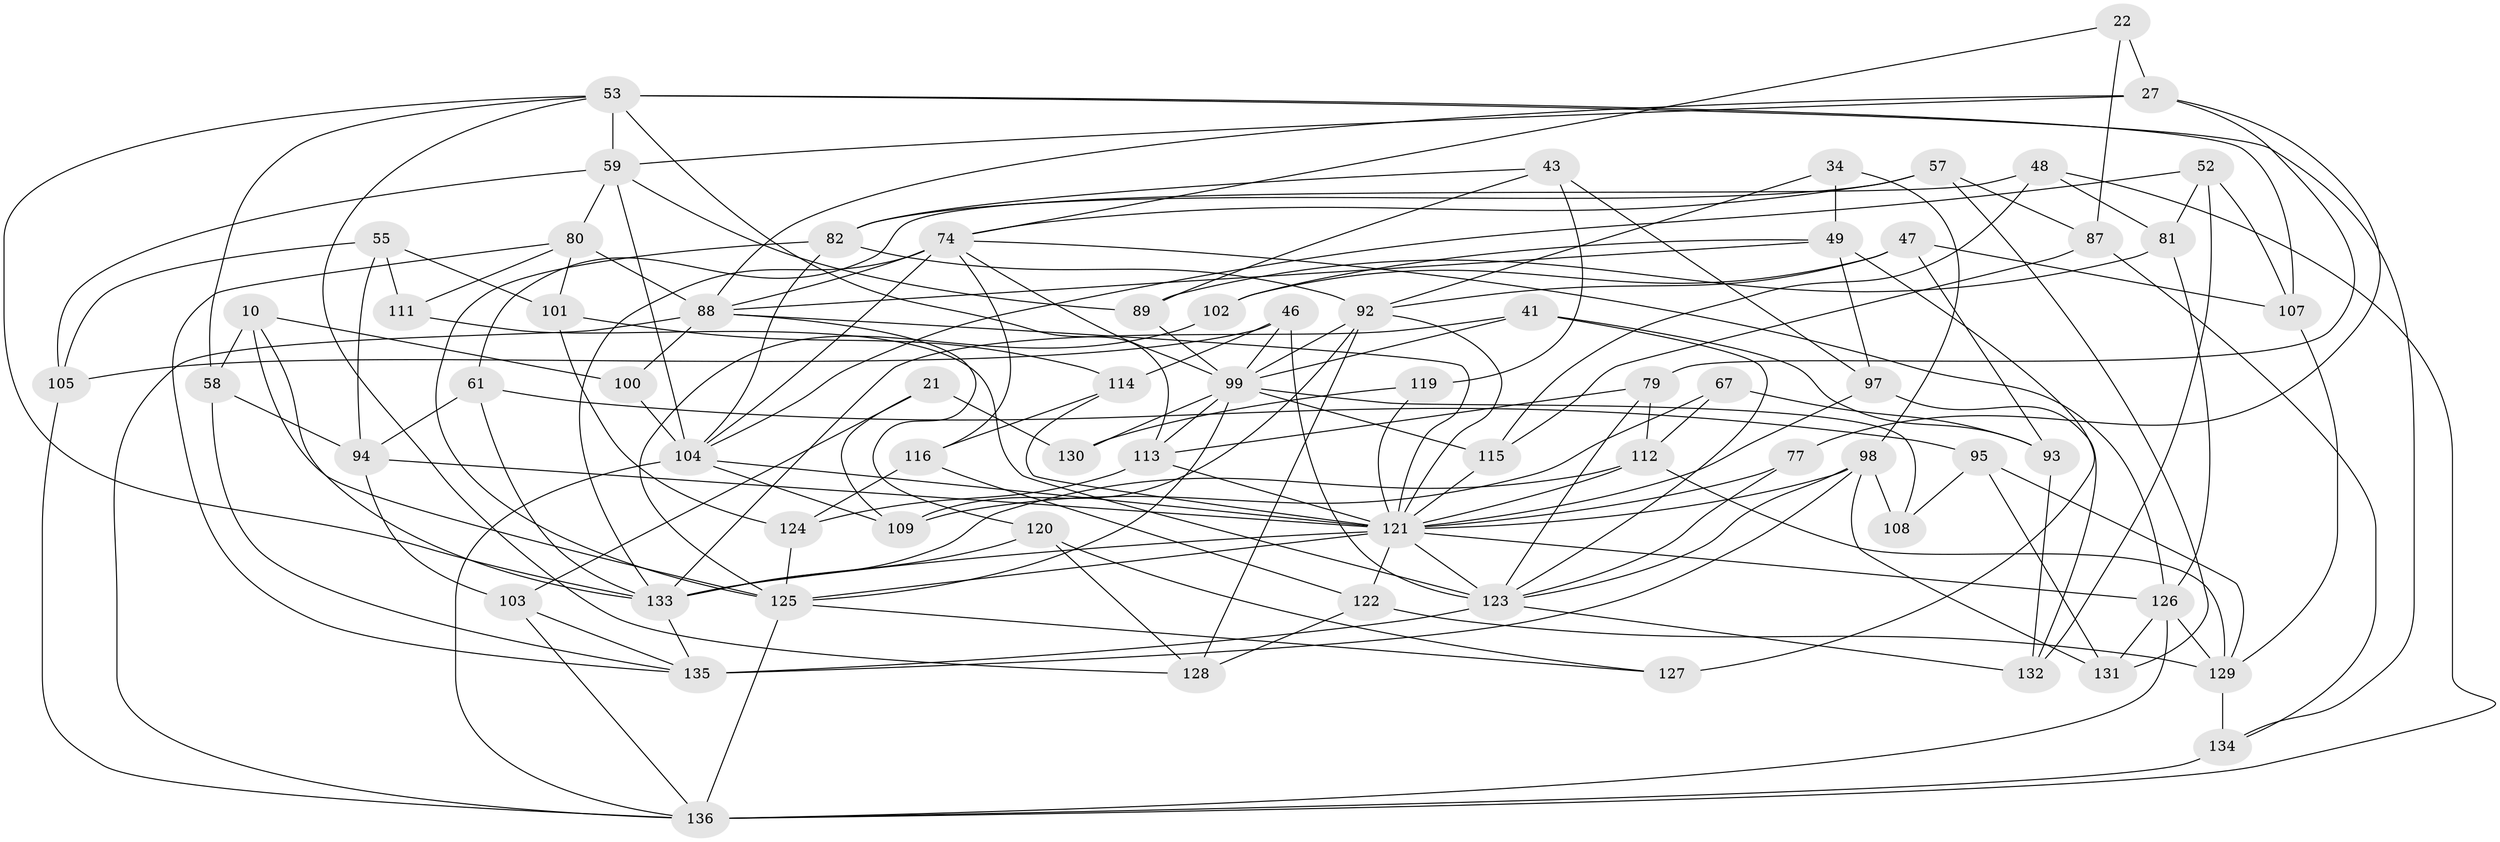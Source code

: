 // original degree distribution, {4: 1.0}
// Generated by graph-tools (version 1.1) at 2025/58/03/09/25 04:58:17]
// undirected, 68 vertices, 166 edges
graph export_dot {
graph [start="1"]
  node [color=gray90,style=filled];
  10 [super="+8"];
  21;
  22;
  27 [super="+11"];
  34;
  41;
  43;
  46;
  47;
  48;
  49 [super="+3+14"];
  52;
  53 [super="+44"];
  55;
  57;
  58;
  59 [super="+54"];
  61;
  67;
  74 [super="+66"];
  77;
  79;
  80 [super="+42+78"];
  81;
  82 [super="+62"];
  87;
  88 [super="+33+72"];
  89;
  92 [super="+51"];
  93;
  94 [super="+71"];
  95;
  97;
  98 [super="+29+96"];
  99 [super="+2+13+32"];
  100;
  101;
  102;
  103;
  104 [super="+12+36"];
  105;
  107;
  108;
  109;
  111;
  112 [super="+56"];
  113 [super="+76"];
  114;
  115;
  116;
  119;
  120;
  121 [super="+7+84+17+37+68+118+110"];
  122;
  123 [super="+19+90"];
  124;
  125 [super="+83"];
  126 [super="+91"];
  127;
  128;
  129 [super="+1+39"];
  130 [super="+69"];
  131;
  132;
  133 [super="+28+73"];
  134 [super="+70"];
  135 [super="+86+85"];
  136 [super="+40+117+45"];
  10 -- 100 [weight=2];
  10 -- 125;
  10 -- 58;
  10 -- 133 [weight=2];
  21 -- 130 [weight=2];
  21 -- 103;
  21 -- 109;
  22 -- 87;
  22 -- 27 [weight=2];
  22 -- 74;
  27 -- 79;
  27 -- 77;
  27 -- 59;
  27 -- 88;
  34 -- 49 [weight=2];
  34 -- 92;
  34 -- 98;
  41 -- 133;
  41 -- 93;
  41 -- 99;
  41 -- 123;
  43 -- 97;
  43 -- 119;
  43 -- 89;
  43 -- 82;
  46 -- 123;
  46 -- 105;
  46 -- 114;
  46 -- 99;
  47 -- 102;
  47 -- 92;
  47 -- 107;
  47 -- 93;
  48 -- 61;
  48 -- 115;
  48 -- 81;
  48 -- 136;
  49 -- 127 [weight=2];
  49 -- 102 [weight=2];
  49 -- 97;
  49 -- 88;
  52 -- 81;
  52 -- 107;
  52 -- 132;
  52 -- 104;
  53 -- 107;
  53 -- 58;
  53 -- 59 [weight=2];
  53 -- 128;
  53 -- 113;
  53 -- 133;
  53 -- 134;
  55 -- 111;
  55 -- 94;
  55 -- 101;
  55 -- 105;
  57 -- 87;
  57 -- 82;
  57 -- 131;
  57 -- 74;
  58 -- 94;
  58 -- 135;
  59 -- 89;
  59 -- 80 [weight=2];
  59 -- 104;
  59 -- 105;
  61 -- 95;
  61 -- 133;
  61 -- 94;
  67 -- 93;
  67 -- 112 [weight=2];
  67 -- 109;
  74 -- 99 [weight=2];
  74 -- 133 [weight=3];
  74 -- 104;
  74 -- 116;
  74 -- 88 [weight=2];
  74 -- 126;
  77 -- 123 [weight=2];
  77 -- 121;
  79 -- 112;
  79 -- 113;
  79 -- 123;
  80 -- 111 [weight=2];
  80 -- 101;
  80 -- 88 [weight=2];
  80 -- 135;
  81 -- 126;
  81 -- 89;
  82 -- 104;
  82 -- 92;
  82 -- 125 [weight=2];
  87 -- 134;
  87 -- 115;
  88 -- 100;
  88 -- 136 [weight=2];
  88 -- 120;
  88 -- 121 [weight=2];
  89 -- 99;
  92 -- 99 [weight=2];
  92 -- 128;
  92 -- 109;
  92 -- 121;
  93 -- 132;
  94 -- 121 [weight=2];
  94 -- 103;
  95 -- 108;
  95 -- 129;
  95 -- 131;
  97 -- 132;
  97 -- 121;
  98 -- 131;
  98 -- 121 [weight=3];
  98 -- 135 [weight=2];
  98 -- 108 [weight=2];
  98 -- 123;
  99 -- 113 [weight=2];
  99 -- 130 [weight=2];
  99 -- 115;
  99 -- 108;
  99 -- 125;
  100 -- 104;
  101 -- 114;
  101 -- 124;
  102 -- 125;
  103 -- 135;
  103 -- 136;
  104 -- 121;
  104 -- 109;
  104 -- 136;
  105 -- 136;
  107 -- 129;
  111 -- 123;
  112 -- 129;
  112 -- 121;
  112 -- 133;
  113 -- 124;
  113 -- 121;
  114 -- 116;
  114 -- 121;
  115 -- 121;
  116 -- 122;
  116 -- 124;
  119 -- 130 [weight=2];
  119 -- 121;
  120 -- 128;
  120 -- 127;
  120 -- 133;
  121 -- 126 [weight=2];
  121 -- 122;
  121 -- 123 [weight=2];
  121 -- 133 [weight=3];
  121 -- 125 [weight=2];
  122 -- 128;
  122 -- 129;
  123 -- 135 [weight=2];
  123 -- 132;
  124 -- 125;
  125 -- 127;
  125 -- 136;
  126 -- 129 [weight=2];
  126 -- 131;
  126 -- 136;
  129 -- 134 [weight=2];
  133 -- 135;
  134 -- 136 [weight=2];
}
